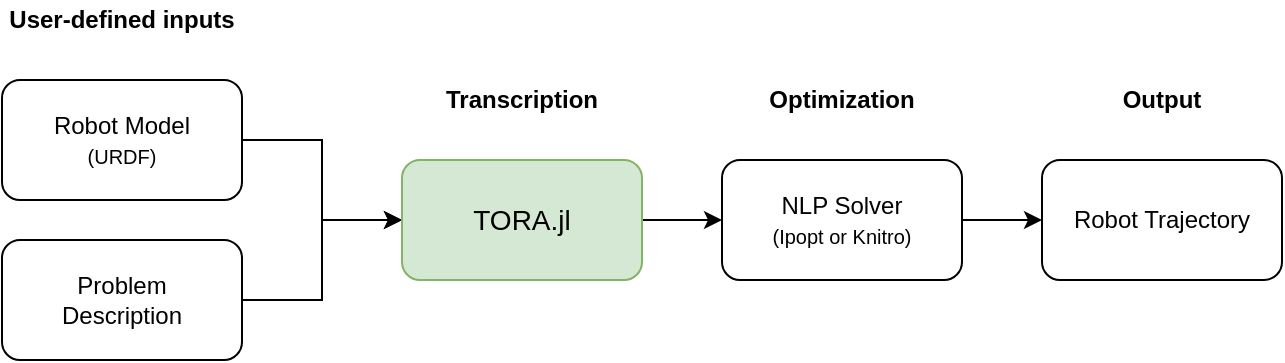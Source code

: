 <mxfile version="13.7.9" type="device"><diagram id="bMYdeu9lRLu-t7AKMiZ7" name="Page-1"><mxGraphModel dx="1137" dy="669" grid="1" gridSize="10" guides="1" tooltips="1" connect="1" arrows="1" fold="1" page="1" pageScale="1" pageWidth="800" pageHeight="800" math="0" shadow="0"><root><mxCell id="0"/><mxCell id="1" parent="0"/><mxCell id="-IfMCqlflqOH1kr13CeL-8" style="edgeStyle=orthogonalEdgeStyle;rounded=0;orthogonalLoop=1;jettySize=auto;html=1;exitX=1;exitY=0.5;exitDx=0;exitDy=0;" edge="1" parent="1" source="-IfMCqlflqOH1kr13CeL-1"><mxGeometry relative="1" as="geometry"><mxPoint x="280.0" y="440" as="targetPoint"/><Array as="points"><mxPoint x="240" y="400"/><mxPoint x="240" y="440"/></Array></mxGeometry></mxCell><mxCell id="-IfMCqlflqOH1kr13CeL-1" value="Robot Model&lt;br&gt;&lt;font style=&quot;font-size: 10px&quot;&gt;(URDF)&lt;/font&gt;" style="rounded=1;whiteSpace=wrap;html=1;" vertex="1" parent="1"><mxGeometry x="80" y="370" width="120" height="60" as="geometry"/></mxCell><mxCell id="-IfMCqlflqOH1kr13CeL-3" value="User-defined inputs" style="text;html=1;strokeColor=none;fillColor=none;align=center;verticalAlign=middle;whiteSpace=wrap;rounded=0;fontStyle=1" vertex="1" parent="1"><mxGeometry x="80" y="330" width="120" height="20" as="geometry"/></mxCell><mxCell id="-IfMCqlflqOH1kr13CeL-9" style="edgeStyle=orthogonalEdgeStyle;rounded=0;orthogonalLoop=1;jettySize=auto;html=1;" edge="1" parent="1" source="-IfMCqlflqOH1kr13CeL-6"><mxGeometry relative="1" as="geometry"><mxPoint x="280.0" y="440" as="targetPoint"/><Array as="points"><mxPoint x="240" y="480"/><mxPoint x="240" y="440"/></Array></mxGeometry></mxCell><mxCell id="-IfMCqlflqOH1kr13CeL-6" value="Problem&lt;br&gt;Description" style="rounded=1;whiteSpace=wrap;html=1;" vertex="1" parent="1"><mxGeometry x="80" y="450" width="120" height="60" as="geometry"/></mxCell><mxCell id="-IfMCqlflqOH1kr13CeL-14" style="edgeStyle=orthogonalEdgeStyle;rounded=0;orthogonalLoop=1;jettySize=auto;html=1;exitX=1;exitY=0.5;exitDx=0;exitDy=0;entryX=0;entryY=0.5;entryDx=0;entryDy=0;" edge="1" parent="1" source="-IfMCqlflqOH1kr13CeL-10" target="-IfMCqlflqOH1kr13CeL-11"><mxGeometry relative="1" as="geometry"/></mxCell><mxCell id="-IfMCqlflqOH1kr13CeL-10" value="&lt;font style=&quot;font-size: 14px&quot;&gt;TORA.jl&lt;/font&gt;" style="rounded=1;whiteSpace=wrap;html=1;fillColor=#d5e8d4;strokeColor=#82b366;" vertex="1" parent="1"><mxGeometry x="280" y="410" width="120" height="60" as="geometry"/></mxCell><mxCell id="-IfMCqlflqOH1kr13CeL-17" style="edgeStyle=orthogonalEdgeStyle;rounded=0;orthogonalLoop=1;jettySize=auto;html=1;exitX=1;exitY=0.5;exitDx=0;exitDy=0;entryX=0;entryY=0.5;entryDx=0;entryDy=0;" edge="1" parent="1" source="-IfMCqlflqOH1kr13CeL-11" target="-IfMCqlflqOH1kr13CeL-16"><mxGeometry relative="1" as="geometry"/></mxCell><mxCell id="-IfMCqlflqOH1kr13CeL-11" value="NLP Solver&lt;br&gt;&lt;font style=&quot;font-size: 10px&quot;&gt;(Ipopt or Knitro)&lt;/font&gt;" style="rounded=1;whiteSpace=wrap;html=1;" vertex="1" parent="1"><mxGeometry x="440" y="410" width="120" height="60" as="geometry"/></mxCell><mxCell id="-IfMCqlflqOH1kr13CeL-12" value="Transcription" style="text;html=1;strokeColor=none;fillColor=none;align=center;verticalAlign=middle;whiteSpace=wrap;rounded=0;fontStyle=1" vertex="1" parent="1"><mxGeometry x="280" y="370" width="120" height="20" as="geometry"/></mxCell><mxCell id="-IfMCqlflqOH1kr13CeL-13" value="Optimization" style="text;html=1;strokeColor=none;fillColor=none;align=center;verticalAlign=middle;whiteSpace=wrap;rounded=0;fontStyle=1" vertex="1" parent="1"><mxGeometry x="440" y="370" width="120" height="20" as="geometry"/></mxCell><mxCell id="-IfMCqlflqOH1kr13CeL-15" value="Output" style="text;html=1;strokeColor=none;fillColor=none;align=center;verticalAlign=middle;whiteSpace=wrap;rounded=0;fontStyle=1" vertex="1" parent="1"><mxGeometry x="600" y="370" width="120" height="20" as="geometry"/></mxCell><mxCell id="-IfMCqlflqOH1kr13CeL-16" value="Robot Trajectory" style="rounded=1;whiteSpace=wrap;html=1;" vertex="1" parent="1"><mxGeometry x="600" y="410" width="120" height="60" as="geometry"/></mxCell></root></mxGraphModel></diagram></mxfile>